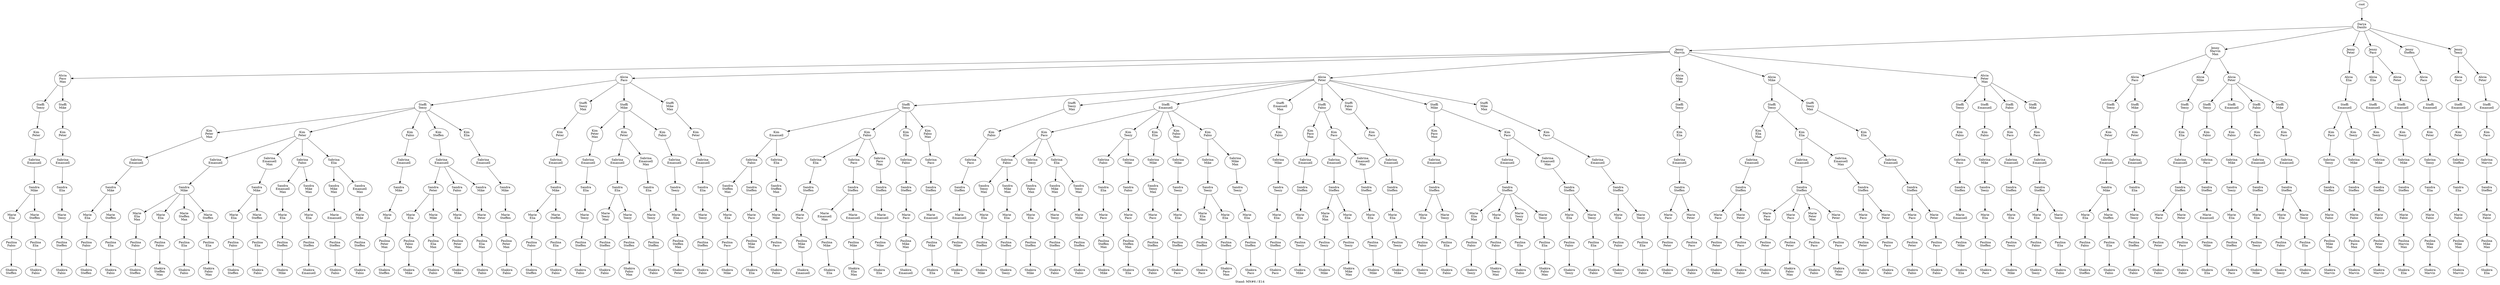 digraph D { labelloc="b"; label="Stand: MN#6 / E14"; ranksep=0.8;
"root/0"[label="Darya\nDanilo"]
"root" -> "root/0";
"root/0/4"[label="Jenny\nMarvin"]
"root/0" -> "root/0/4";
"root/0/4/6,10"[label="Alicia\nPaco\nMax"]
"root/0/4" -> "root/0/4/6,10";
"root/0/4/6,10/9"[label="Steffi\nTeezy"]
"root/0/4/6,10" -> "root/0/4/6,10/9";
"root/0/4/6,10/9/7"[label="Kim\nPeter"]
"root/0/4/6,10/9" -> "root/0/4/6,10/9/7";
"root/0/4/6,10/9/7/2"[label="Sabrina\nEmanuell"]
"root/0/4/6,10/9/7" -> "root/0/4/6,10/9/7/2";
"root/0/4/6,10/9/7/2/5"[label="Sandra\nMike"]
"root/0/4/6,10/9/7/2" -> "root/0/4/6,10/9/7/2/5";
"root/0/4/6,10/9/7/2/5/1"[label="Marie\nElia"]
"root/0/4/6,10/9/7/2/5" -> "root/0/4/6,10/9/7/2/5/1";
"root/0/4/6,10/9/7/2/5/1/3"[label="Paulina\nFabio"]
"root/0/4/6,10/9/7/2/5/1" -> "root/0/4/6,10/9/7/2/5/1/3";
"root/0/4/6,10/9/7/2/5/1/3/8"[label="Shakira\nSteffen"]
"root/0/4/6,10/9/7/2/5/1/3" -> "root/0/4/6,10/9/7/2/5/1/3/8";
"root/0/4,10"[label="Jenny\nMarvin\nMax"]
"root/0" -> "root/0/4,10";
"root/0/4,10/6"[label="Alicia\nPaco"]
"root/0/4,10" -> "root/0/4,10/6";
"root/0/4,10/6/9"[label="Steffi\nTeezy"]
"root/0/4,10/6" -> "root/0/4,10/6/9";
"root/0/4,10/6/9/7"[label="Kim\nPeter"]
"root/0/4,10/6/9" -> "root/0/4,10/6/9/7";
"root/0/4,10/6/9/7/2"[label="Sabrina\nEmanuell"]
"root/0/4,10/6/9/7" -> "root/0/4,10/6/9/7/2";
"root/0/4,10/6/9/7/2/5"[label="Sandra\nMike"]
"root/0/4,10/6/9/7/2" -> "root/0/4,10/6/9/7/2/5";
"root/0/4,10/6/9/7/2/5/1"[label="Marie\nElia"]
"root/0/4,10/6/9/7/2/5" -> "root/0/4,10/6/9/7/2/5/1";
"root/0/4,10/6/9/7/2/5/1/3"[label="Paulina\nFabio"]
"root/0/4,10/6/9/7/2/5/1" -> "root/0/4,10/6/9/7/2/5/1/3";
"root/0/4,10/6/9/7/2/5/1/3/8"[label="Shakira\nSteffen"]
"root/0/4,10/6/9/7/2/5/1/3" -> "root/0/4,10/6/9/7/2/5/1/3/8";
"root/0/4/6"[label="Alicia\nPaco"]
"root/0/4" -> "root/0/4/6";
"root/0/4/6/9"[label="Steffi\nTeezy"]
"root/0/4/6" -> "root/0/4/6/9";
"root/0/4/6/9/7,10"[label="Kim\nPeter\nMax"]
"root/0/4/6/9" -> "root/0/4/6/9/7,10";
"root/0/4/6/9/7,10/2"[label="Sabrina\nEmanuell"]
"root/0/4/6/9/7,10" -> "root/0/4/6/9/7,10/2";
"root/0/4/6/9/7,10/2/5"[label="Sandra\nMike"]
"root/0/4/6/9/7,10/2" -> "root/0/4/6/9/7,10/2/5";
"root/0/4/6/9/7,10/2/5/1"[label="Marie\nElia"]
"root/0/4/6/9/7,10/2/5" -> "root/0/4/6/9/7,10/2/5/1";
"root/0/4/6/9/7,10/2/5/1/3"[label="Paulina\nFabio"]
"root/0/4/6/9/7,10/2/5/1" -> "root/0/4/6/9/7,10/2/5/1/3";
"root/0/4/6/9/7,10/2/5/1/3/8"[label="Shakira\nSteffen"]
"root/0/4/6/9/7,10/2/5/1/3" -> "root/0/4/6/9/7,10/2/5/1/3/8";
"root/0/4/6/9/7"[label="Kim\nPeter"]
"root/0/4/6/9" -> "root/0/4/6/9/7";
"root/0/4/6/9/7/2"[label="Sabrina\nEmanuell"]
"root/0/4/6/9/7" -> "root/0/4/6/9/7/2";
"root/0/4/6/9/7/2/5"[label="Sandra\nMike"]
"root/0/4/6/9/7/2" -> "root/0/4/6/9/7/2/5";
"root/0/4/6/9/7/2/5/1,10"[label="Marie\nElia\nMax"]
"root/0/4/6/9/7/2/5" -> "root/0/4/6/9/7/2/5/1,10";
"root/0/4/6/9/7/2/5/1,10/3"[label="Paulina\nFabio"]
"root/0/4/6/9/7/2/5/1,10" -> "root/0/4/6/9/7/2/5/1,10/3";
"root/0/4/6/9/7/2/5/1,10/3/8"[label="Shakira\nSteffen"]
"root/0/4/6/9/7/2/5/1,10/3" -> "root/0/4/6/9/7/2/5/1,10/3/8";
"root/0/4/6/9/7/2,10"[label="Sabrina\nEmanuell\nMax"]
"root/0/4/6/9/7" -> "root/0/4/6/9/7/2,10";
"root/0/4/6/9/7/2,10/5"[label="Sandra\nMike"]
"root/0/4/6/9/7/2,10" -> "root/0/4/6/9/7/2,10/5";
"root/0/4/6/9/7/2,10/5/1"[label="Marie\nElia"]
"root/0/4/6/9/7/2,10/5" -> "root/0/4/6/9/7/2,10/5/1";
"root/0/4/6/9/7/2,10/5/1/3"[label="Paulina\nFabio"]
"root/0/4/6/9/7/2,10/5/1" -> "root/0/4/6/9/7/2,10/5/1/3";
"root/0/4/6/9/7/2,10/5/1/3/8"[label="Shakira\nSteffen"]
"root/0/4/6/9/7/2,10/5/1/3" -> "root/0/4/6/9/7/2,10/5/1/3/8";
"root/0/4/6/9/7/2/5/1"[label="Marie\nElia"]
"root/0/4/6/9/7/2/5" -> "root/0/4/6/9/7/2/5/1";
"root/0/4/6/9/7/2/5/1/3"[label="Paulina\nFabio"]
"root/0/4/6/9/7/2/5/1" -> "root/0/4/6/9/7/2/5/1/3";
"root/0/4/6/9/7/2/5/1/3/8,10"[label="Shakira\nSteffen\nMax"]
"root/0/4/6/9/7/2/5/1/3" -> "root/0/4/6/9/7/2/5/1/3/8,10";
"root/0/4/6/9,10"[label="Steffi\nTeezy\nMax"]
"root/0/4/6" -> "root/0/4/6/9,10";
"root/0/4/6/9,10/7"[label="Kim\nPeter"]
"root/0/4/6/9,10" -> "root/0/4/6/9,10/7";
"root/0/4/6/9,10/7/2"[label="Sabrina\nEmanuell"]
"root/0/4/6/9,10/7" -> "root/0/4/6/9,10/7/2";
"root/0/4/6/9,10/7/2/5"[label="Sandra\nMike"]
"root/0/4/6/9,10/7/2" -> "root/0/4/6/9,10/7/2/5";
"root/0/4/6/9,10/7/2/5/1"[label="Marie\nElia"]
"root/0/4/6/9,10/7/2/5" -> "root/0/4/6/9,10/7/2/5/1";
"root/0/4/6/9,10/7/2/5/1/3"[label="Paulina\nFabio"]
"root/0/4/6/9,10/7/2/5/1" -> "root/0/4/6/9,10/7/2/5/1/3";
"root/0/4/6/9,10/7/2/5/1/3/8"[label="Shakira\nSteffen"]
"root/0/4/6/9,10/7/2/5/1/3" -> "root/0/4/6/9,10/7/2/5/1/3/8";
"root/0/4/6/9/3"[label="Kim\nFabio"]
"root/0/4/6/9" -> "root/0/4/6/9/3";
"root/0/4/6/9/3/2"[label="Sabrina\nEmanuell"]
"root/0/4/6/9/3" -> "root/0/4/6/9/3/2";
"root/0/4/6/9/3/2/5"[label="Sandra\nMike"]
"root/0/4/6/9/3/2" -> "root/0/4/6/9/3/2/5";
"root/0/4/6/9/3/2/5/1"[label="Marie\nElia"]
"root/0/4/6/9/3/2/5" -> "root/0/4/6/9/3/2/5/1";
"root/0/4/6/9/3/2/5/1/7,10"[label="Paulina\nPeter\nMax"]
"root/0/4/6/9/3/2/5/1" -> "root/0/4/6/9/3/2/5/1/7,10";
"root/0/4/6/9/3/2/5/1/7,10/8"[label="Shakira\nSteffen"]
"root/0/4/6/9/3/2/5/1/7,10" -> "root/0/4/6/9/3/2/5/1/7,10/8";
"root/0/4/6/9/8"[label="Kim\nSteffen"]
"root/0/4/6/9" -> "root/0/4/6/9/8";
"root/0/4/6/9/8/2"[label="Sabrina\nEmanuell"]
"root/0/4/6/9/8" -> "root/0/4/6/9/8/2";
"root/0/4/6/9/8/2/7"[label="Sandra\nPeter"]
"root/0/4/6/9/8/2" -> "root/0/4/6/9/8/2/7";
"root/0/4/6/9/8/2/7/1"[label="Marie\nElia"]
"root/0/4/6/9/8/2/7" -> "root/0/4/6/9/8/2/7/1";
"root/0/4/6/9/8/2/7/1/3,10"[label="Paulina\nFabio\nMax"]
"root/0/4/6/9/8/2/7/1" -> "root/0/4/6/9/8/2/7/1/3,10";
"root/0/4/6/9/8/2/7/1/3,10/5"[label="Shakira\nMike"]
"root/0/4/6/9/8/2/7/1/3,10" -> "root/0/4/6/9/8/2/7/1/3,10/5";
"root/0/4/6/9/7/3"[label="Sabrina\nFabio"]
"root/0/4/6/9/7" -> "root/0/4/6/9/7/3";
"root/0/4/6/9/7/3/2,10"[label="Sandra\nEmanuell\nMax"]
"root/0/4/6/9/7/3" -> "root/0/4/6/9/7/3/2,10";
"root/0/4/6/9/7/3/2,10/1"[label="Marie\nElia"]
"root/0/4/6/9/7/3/2,10" -> "root/0/4/6/9/7/3/2,10/1";
"root/0/4/6/9/7/3/2,10/1/8"[label="Paulina\nSteffen"]
"root/0/4/6/9/7/3/2,10/1" -> "root/0/4/6/9/7/3/2,10/1/8";
"root/0/4/6/9/7/3/2,10/1/8/5"[label="Shakira\nMike"]
"root/0/4/6/9/7/3/2,10/1/8" -> "root/0/4/6/9/7/3/2,10/1/8/5";
"root/0/4/6/9/8/2/3"[label="Sandra\nFabio"]
"root/0/4/6/9/8/2" -> "root/0/4/6/9/8/2/3";
"root/0/4/6/9/8/2/3/1"[label="Marie\nElia"]
"root/0/4/6/9/8/2/3" -> "root/0/4/6/9/8/2/3/1";
"root/0/4/6/9/8/2/3/1/7,10"[label="Paulina\nPeter\nMax"]
"root/0/4/6/9/8/2/3/1" -> "root/0/4/6/9/8/2/3/1/7,10";
"root/0/4/6/9/8/2/3/1/7,10/5"[label="Shakira\nMike"]
"root/0/4/6/9/8/2/3/1/7,10" -> "root/0/4/6/9/8/2/3/1/7,10/5";
"root/0/4/7"[label="Alicia\nPeter"]
"root/0/4" -> "root/0/4/7";
"root/0/4/7/9"[label="Steffi\nTeezy"]
"root/0/4/7" -> "root/0/4/7/9";
"root/0/4/7/9/2"[label="Kim\nEmanuell"]
"root/0/4/7/9" -> "root/0/4/7/9/2";
"root/0/4/7/9/2/3"[label="Sabrina\nFabio"]
"root/0/4/7/9/2" -> "root/0/4/7/9/2/3";
"root/0/4/7/9/2/3/8,10"[label="Sandra\nSteffen\nMax"]
"root/0/4/7/9/2/3" -> "root/0/4/7/9/2/3/8,10";
"root/0/4/7/9/2/3/8,10/1"[label="Marie\nElia"]
"root/0/4/7/9/2/3/8,10" -> "root/0/4/7/9/2/3/8,10/1";
"root/0/4/7/9/2/3/8,10/1/6"[label="Paulina\nPaco"]
"root/0/4/7/9/2/3/8,10/1" -> "root/0/4/7/9/2/3/8,10/1/6";
"root/0/4/7/9/2/3/8,10/1/6/5"[label="Shakira\nMike"]
"root/0/4/7/9/2/3/8,10/1/6" -> "root/0/4/7/9/2/3/8,10/1/6/5";
"root/0/4/6/9/7/1"[label="Sabrina\nElia"]
"root/0/4/6/9/7" -> "root/0/4/6/9/7/1";
"root/0/4/6/9/7/1/5,10"[label="Sandra\nMike\nMax"]
"root/0/4/6/9/7/1" -> "root/0/4/6/9/7/1/5,10";
"root/0/4/6/9/7/1/5,10/2"[label="Marie\nEmanuell"]
"root/0/4/6/9/7/1/5,10" -> "root/0/4/6/9/7/1/5,10/2";
"root/0/4/6/9/7/1/5,10/2/8"[label="Paulina\nSteffen"]
"root/0/4/6/9/7/1/5,10/2" -> "root/0/4/6/9/7/1/5,10/2/8";
"root/0/4/6/9/7/1/5,10/2/8/3"[label="Shakira\nFabio"]
"root/0/4/6/9/7/1/5,10/2/8" -> "root/0/4/6/9/7/1/5,10/2/8/3";
"root/0/4/6/9/1"[label="Kim\nElia"]
"root/0/4/6/9" -> "root/0/4/6/9/1";
"root/0/4/6/9/1/2"[label="Sabrina\nEmanuell"]
"root/0/4/6/9/1" -> "root/0/4/6/9/1/2";
"root/0/4/6/9/1/2/5"[label="Sandra\nMike"]
"root/0/4/6/9/1/2" -> "root/0/4/6/9/1/2/5";
"root/0/4/6/9/1/2/5/8"[label="Marie\nSteffen"]
"root/0/4/6/9/1/2/5" -> "root/0/4/6/9/1/2/5/8";
"root/0/4/6/9/1/2/5/8/7,10"[label="Paulina\nPeter\nMax"]
"root/0/4/6/9/1/2/5/8" -> "root/0/4/6/9/1/2/5/8/7,10";
"root/0/4/6/9/1/2/5/8/7,10/3"[label="Shakira\nFabio"]
"root/0/4/6/9/1/2/5/8/7,10" -> "root/0/4/6/9/1/2/5/8/7,10/3";
"root/0/4/6/9/8/2/5"[label="Sandra\nMike"]
"root/0/4/6/9/8/2" -> "root/0/4/6/9/8/2/5";
"root/0/4/6/9/8/2/5/7"[label="Marie\nPeter"]
"root/0/4/6/9/8/2/5" -> "root/0/4/6/9/8/2/5/7";
"root/0/4/6/9/8/2/5/7/1,10"[label="Paulina\nElia\nMax"]
"root/0/4/6/9/8/2/5/7" -> "root/0/4/6/9/8/2/5/7/1,10";
"root/0/4/6/9/8/2/5/7/1,10/3"[label="Shakira\nFabio"]
"root/0/4/6/9/8/2/5/7/1,10" -> "root/0/4/6/9/8/2/5/7/1,10/3";
"root/0/4/6,10/9/7/2/5/8"[label="Marie\nSteffen"]
"root/0/4/6,10/9/7/2/5" -> "root/0/4/6,10/9/7/2/5/8";
"root/0/4/6,10/9/7/2/5/8/1"[label="Paulina\nElia"]
"root/0/4/6,10/9/7/2/5/8" -> "root/0/4/6,10/9/7/2/5/8/1";
"root/0/4/6,10/9/7/2/5/8/1/3"[label="Shakira\nFabio"]
"root/0/4/6,10/9/7/2/5/8/1" -> "root/0/4/6,10/9/7/2/5/8/1/3";
"root/0/4,10/6/9/7/2/5/8"[label="Marie\nSteffen"]
"root/0/4,10/6/9/7/2/5" -> "root/0/4,10/6/9/7/2/5/8";
"root/0/4,10/6/9/7/2/5/8/1"[label="Paulina\nElia"]
"root/0/4,10/6/9/7/2/5/8" -> "root/0/4,10/6/9/7/2/5/8/1";
"root/0/4,10/6/9/7/2/5/8/1/3"[label="Shakira\nFabio"]
"root/0/4,10/6/9/7/2/5/8/1" -> "root/0/4,10/6/9/7/2/5/8/1/3";
"root/0/4/6/9/7,10/2/5/8"[label="Marie\nSteffen"]
"root/0/4/6/9/7,10/2/5" -> "root/0/4/6/9/7,10/2/5/8";
"root/0/4/6/9/7,10/2/5/8/1"[label="Paulina\nElia"]
"root/0/4/6/9/7,10/2/5/8" -> "root/0/4/6/9/7,10/2/5/8/1";
"root/0/4/6/9/7,10/2/5/8/1/3"[label="Shakira\nFabio"]
"root/0/4/6/9/7,10/2/5/8/1" -> "root/0/4/6/9/7,10/2/5/8/1/3";
"root/0/4/6/9/7/2/5/8,10"[label="Marie\nSteffen\nMax"]
"root/0/4/6/9/7/2/5" -> "root/0/4/6/9/7/2/5/8,10";
"root/0/4/6/9/7/2/5/8,10/1"[label="Paulina\nElia"]
"root/0/4/6/9/7/2/5/8,10" -> "root/0/4/6/9/7/2/5/8,10/1";
"root/0/4/6/9/7/2/5/8,10/1/3"[label="Shakira\nFabio"]
"root/0/4/6/9/7/2/5/8,10/1" -> "root/0/4/6/9/7/2/5/8,10/1/3";
"root/0/4/6/9/7/2,10/5/8"[label="Marie\nSteffen"]
"root/0/4/6/9/7/2,10/5" -> "root/0/4/6/9/7/2,10/5/8";
"root/0/4/6/9/7/2,10/5/8/1"[label="Paulina\nElia"]
"root/0/4/6/9/7/2,10/5/8" -> "root/0/4/6/9/7/2,10/5/8/1";
"root/0/4/6/9/7/2,10/5/8/1/3"[label="Shakira\nFabio"]
"root/0/4/6/9/7/2,10/5/8/1" -> "root/0/4/6/9/7/2,10/5/8/1/3";
"root/0/4/6/9/7/2/5/8"[label="Marie\nSteffen"]
"root/0/4/6/9/7/2/5" -> "root/0/4/6/9/7/2/5/8";
"root/0/4/6/9/7/2/5/8/1"[label="Paulina\nElia"]
"root/0/4/6/9/7/2/5/8" -> "root/0/4/6/9/7/2/5/8/1";
"root/0/4/6/9/7/2/5/8/1/3,10"[label="Shakira\nFabio\nMax"]
"root/0/4/6/9/7/2/5/8/1" -> "root/0/4/6/9/7/2/5/8/1/3,10";
"root/0/4/6/9,10/7/2/5/8"[label="Marie\nSteffen"]
"root/0/4/6/9,10/7/2/5" -> "root/0/4/6/9,10/7/2/5/8";
"root/0/4/6/9,10/7/2/5/8/1"[label="Paulina\nElia"]
"root/0/4/6/9,10/7/2/5/8" -> "root/0/4/6/9,10/7/2/5/8/1";
"root/0/4/6/9,10/7/2/5/8/1/3"[label="Shakira\nFabio"]
"root/0/4/6/9,10/7/2/5/8/1" -> "root/0/4/6/9,10/7/2/5/8/1/3";
"root/0/4/7/9/2/1"[label="Sabrina\nElia"]
"root/0/4/7/9/2" -> "root/0/4/7/9/2/1";
"root/0/4/7/9/2/1/8,10"[label="Sandra\nSteffen\nMax"]
"root/0/4/7/9/2/1" -> "root/0/4/7/9/2/1/8,10";
"root/0/4/7/9/2/1/8,10/5"[label="Marie\nMike"]
"root/0/4/7/9/2/1/8,10" -> "root/0/4/7/9/2/1/8,10/5";
"root/0/4/7/9/2/1/8,10/5/6"[label="Paulina\nPaco"]
"root/0/4/7/9/2/1/8,10/5" -> "root/0/4/7/9/2/1/8,10/5/6";
"root/0/4/7/9/2/1/8,10/5/6/3"[label="Shakira\nFabio"]
"root/0/4/7/9/2/1/8,10/5/6" -> "root/0/4/7/9/2/1/8,10/5/6/3";
"root/0/4/5,10"[label="Alicia\nMike\nMax"]
"root/0/4" -> "root/0/4/5,10";
"root/0/4/5,10/9"[label="Steffi\nTeezy"]
"root/0/4/5,10" -> "root/0/4/5,10/9";
"root/0/4/5,10/9/1"[label="Kim\nElia"]
"root/0/4/5,10/9" -> "root/0/4/5,10/9/1";
"root/0/4/5,10/9/1/2"[label="Sabrina\nEmanuell"]
"root/0/4/5,10/9/1" -> "root/0/4/5,10/9/1/2";
"root/0/4/5,10/9/1/2/8"[label="Sandra\nSteffen"]
"root/0/4/5,10/9/1/2" -> "root/0/4/5,10/9/1/2/8";
"root/0/4/5,10/9/1/2/8/6"[label="Marie\nPaco"]
"root/0/4/5,10/9/1/2/8" -> "root/0/4/5,10/9/1/2/8/6";
"root/0/4/5,10/9/1/2/8/6/7"[label="Paulina\nPeter"]
"root/0/4/5,10/9/1/2/8/6" -> "root/0/4/5,10/9/1/2/8/6/7";
"root/0/4/5,10/9/1/2/8/6/7/3"[label="Shakira\nFabio"]
"root/0/4/5,10/9/1/2/8/6/7" -> "root/0/4/5,10/9/1/2/8/6/7/3";
"root/0/4,10/5"[label="Alicia\nMike"]
"root/0/4,10" -> "root/0/4,10/5";
"root/0/4,10/5/9"[label="Steffi\nTeezy"]
"root/0/4,10/5" -> "root/0/4,10/5/9";
"root/0/4,10/5/9/1"[label="Kim\nElia"]
"root/0/4,10/5/9" -> "root/0/4,10/5/9/1";
"root/0/4,10/5/9/1/2"[label="Sabrina\nEmanuell"]
"root/0/4,10/5/9/1" -> "root/0/4,10/5/9/1/2";
"root/0/4,10/5/9/1/2/8"[label="Sandra\nSteffen"]
"root/0/4,10/5/9/1/2" -> "root/0/4,10/5/9/1/2/8";
"root/0/4,10/5/9/1/2/8/6"[label="Marie\nPaco"]
"root/0/4,10/5/9/1/2/8" -> "root/0/4,10/5/9/1/2/8/6";
"root/0/4,10/5/9/1/2/8/6/7"[label="Paulina\nPeter"]
"root/0/4,10/5/9/1/2/8/6" -> "root/0/4,10/5/9/1/2/8/6/7";
"root/0/4,10/5/9/1/2/8/6/7/3"[label="Shakira\nFabio"]
"root/0/4,10/5/9/1/2/8/6/7" -> "root/0/4,10/5/9/1/2/8/6/7/3";
"root/0/4/5"[label="Alicia\nMike"]
"root/0/4" -> "root/0/4/5";
"root/0/4/5/9"[label="Steffi\nTeezy"]
"root/0/4/5" -> "root/0/4/5/9";
"root/0/4/5/9/1,10"[label="Kim\nElia\nMax"]
"root/0/4/5/9" -> "root/0/4/5/9/1,10";
"root/0/4/5/9/1,10/2"[label="Sabrina\nEmanuell"]
"root/0/4/5/9/1,10" -> "root/0/4/5/9/1,10/2";
"root/0/4/5/9/1,10/2/8"[label="Sandra\nSteffen"]
"root/0/4/5/9/1,10/2" -> "root/0/4/5/9/1,10/2/8";
"root/0/4/5/9/1,10/2/8/6"[label="Marie\nPaco"]
"root/0/4/5/9/1,10/2/8" -> "root/0/4/5/9/1,10/2/8/6";
"root/0/4/5/9/1,10/2/8/6/7"[label="Paulina\nPeter"]
"root/0/4/5/9/1,10/2/8/6" -> "root/0/4/5/9/1,10/2/8/6/7";
"root/0/4/5/9/1,10/2/8/6/7/3"[label="Shakira\nFabio"]
"root/0/4/5/9/1,10/2/8/6/7" -> "root/0/4/5/9/1,10/2/8/6/7/3";
"root/0/4/5/9/1"[label="Kim\nElia"]
"root/0/4/5/9" -> "root/0/4/5/9/1";
"root/0/4/5/9/1/2"[label="Sabrina\nEmanuell"]
"root/0/4/5/9/1" -> "root/0/4/5/9/1/2";
"root/0/4/5/9/1/2/8"[label="Sandra\nSteffen"]
"root/0/4/5/9/1/2" -> "root/0/4/5/9/1/2/8";
"root/0/4/5/9/1/2/8/6,10"[label="Marie\nPaco\nMax"]
"root/0/4/5/9/1/2/8" -> "root/0/4/5/9/1/2/8/6,10";
"root/0/4/5/9/1/2/8/6,10/7"[label="Paulina\nPeter"]
"root/0/4/5/9/1/2/8/6,10" -> "root/0/4/5/9/1/2/8/6,10/7";
"root/0/4/5/9/1/2/8/6,10/7/3"[label="Shakira\nFabio"]
"root/0/4/5/9/1/2/8/6,10/7" -> "root/0/4/5/9/1/2/8/6,10/7/3";
"root/0/4/5/9/1/2,10"[label="Sabrina\nEmanuell\nMax"]
"root/0/4/5/9/1" -> "root/0/4/5/9/1/2,10";
"root/0/4/5/9/1/2,10/8"[label="Sandra\nSteffen"]
"root/0/4/5/9/1/2,10" -> "root/0/4/5/9/1/2,10/8";
"root/0/4/5/9/1/2,10/8/6"[label="Marie\nPaco"]
"root/0/4/5/9/1/2,10/8" -> "root/0/4/5/9/1/2,10/8/6";
"root/0/4/5/9/1/2,10/8/6/7"[label="Paulina\nPeter"]
"root/0/4/5/9/1/2,10/8/6" -> "root/0/4/5/9/1/2,10/8/6/7";
"root/0/4/5/9/1/2,10/8/6/7/3"[label="Shakira\nFabio"]
"root/0/4/5/9/1/2,10/8/6/7" -> "root/0/4/5/9/1/2,10/8/6/7/3";
"root/0/4/5/9/1/2/8/6"[label="Marie\nPaco"]
"root/0/4/5/9/1/2/8" -> "root/0/4/5/9/1/2/8/6";
"root/0/4/5/9/1/2/8/6/7"[label="Paulina\nPeter"]
"root/0/4/5/9/1/2/8/6" -> "root/0/4/5/9/1/2/8/6/7";
"root/0/4/5/9/1/2/8/6/7/3,10"[label="Shakira\nFabio\nMax"]
"root/0/4/5/9/1/2/8/6/7" -> "root/0/4/5/9/1/2/8/6/7/3,10";
"root/0/4/5/9,10"[label="Steffi\nTeezy\nMax"]
"root/0/4/5" -> "root/0/4/5/9,10";
"root/0/4/5/9,10/1"[label="Kim\nElia"]
"root/0/4/5/9,10" -> "root/0/4/5/9,10/1";
"root/0/4/5/9,10/1/2"[label="Sabrina\nEmanuell"]
"root/0/4/5/9,10/1" -> "root/0/4/5/9,10/1/2";
"root/0/4/5/9,10/1/2/8"[label="Sandra\nSteffen"]
"root/0/4/5/9,10/1/2" -> "root/0/4/5/9,10/1/2/8";
"root/0/4/5/9,10/1/2/8/6"[label="Marie\nPaco"]
"root/0/4/5/9,10/1/2/8" -> "root/0/4/5/9,10/1/2/8/6";
"root/0/4/5/9,10/1/2/8/6/7"[label="Paulina\nPeter"]
"root/0/4/5/9,10/1/2/8/6" -> "root/0/4/5/9,10/1/2/8/6/7";
"root/0/4/5/9,10/1/2/8/6/7/3"[label="Shakira\nFabio"]
"root/0/4/5/9,10/1/2/8/6/7" -> "root/0/4/5/9,10/1/2/8/6/7/3";
"root/0/4/5,10/9/1/2/8/7"[label="Marie\nPeter"]
"root/0/4/5,10/9/1/2/8" -> "root/0/4/5,10/9/1/2/8/7";
"root/0/4/5,10/9/1/2/8/7/6"[label="Paulina\nPaco"]
"root/0/4/5,10/9/1/2/8/7" -> "root/0/4/5,10/9/1/2/8/7/6";
"root/0/4/5,10/9/1/2/8/7/6/3"[label="Shakira\nFabio"]
"root/0/4/5,10/9/1/2/8/7/6" -> "root/0/4/5,10/9/1/2/8/7/6/3";
"root/0/4,10/5/9/1/2/8/7"[label="Marie\nPeter"]
"root/0/4,10/5/9/1/2/8" -> "root/0/4,10/5/9/1/2/8/7";
"root/0/4,10/5/9/1/2/8/7/6"[label="Paulina\nPaco"]
"root/0/4,10/5/9/1/2/8/7" -> "root/0/4,10/5/9/1/2/8/7/6";
"root/0/4,10/5/9/1/2/8/7/6/3"[label="Shakira\nFabio"]
"root/0/4,10/5/9/1/2/8/7/6" -> "root/0/4,10/5/9/1/2/8/7/6/3";
"root/0/4/5/9/1,10/2/8/7"[label="Marie\nPeter"]
"root/0/4/5/9/1,10/2/8" -> "root/0/4/5/9/1,10/2/8/7";
"root/0/4/5/9/1,10/2/8/7/6"[label="Paulina\nPaco"]
"root/0/4/5/9/1,10/2/8/7" -> "root/0/4/5/9/1,10/2/8/7/6";
"root/0/4/5/9/1,10/2/8/7/6/3"[label="Shakira\nFabio"]
"root/0/4/5/9/1,10/2/8/7/6" -> "root/0/4/5/9/1,10/2/8/7/6/3";
"root/0/4/5/9/1/2/8/7,10"[label="Marie\nPeter\nMax"]
"root/0/4/5/9/1/2/8" -> "root/0/4/5/9/1/2/8/7,10";
"root/0/4/5/9/1/2/8/7,10/6"[label="Paulina\nPaco"]
"root/0/4/5/9/1/2/8/7,10" -> "root/0/4/5/9/1/2/8/7,10/6";
"root/0/4/5/9/1/2/8/7,10/6/3"[label="Shakira\nFabio"]
"root/0/4/5/9/1/2/8/7,10/6" -> "root/0/4/5/9/1/2/8/7,10/6/3";
"root/0/4/5/9/1/2,10/8/7"[label="Marie\nPeter"]
"root/0/4/5/9/1/2,10/8" -> "root/0/4/5/9/1/2,10/8/7";
"root/0/4/5/9/1/2,10/8/7/6"[label="Paulina\nPaco"]
"root/0/4/5/9/1/2,10/8/7" -> "root/0/4/5/9/1/2,10/8/7/6";
"root/0/4/5/9/1/2,10/8/7/6/3"[label="Shakira\nFabio"]
"root/0/4/5/9/1/2,10/8/7/6" -> "root/0/4/5/9/1/2,10/8/7/6/3";
"root/0/4/5/9/1/2/8/7"[label="Marie\nPeter"]
"root/0/4/5/9/1/2/8" -> "root/0/4/5/9/1/2/8/7";
"root/0/4/5/9/1/2/8/7/6"[label="Paulina\nPaco"]
"root/0/4/5/9/1/2/8/7" -> "root/0/4/5/9/1/2/8/7/6";
"root/0/4/5/9/1/2/8/7/6/3,10"[label="Shakira\nFabio\nMax"]
"root/0/4/5/9/1/2/8/7/6" -> "root/0/4/5/9/1/2/8/7/6/3,10";
"root/0/4/5/9,10/1/2/8/7"[label="Marie\nPeter"]
"root/0/4/5/9,10/1/2/8" -> "root/0/4/5/9,10/1/2/8/7";
"root/0/4/5/9,10/1/2/8/7/6"[label="Paulina\nPaco"]
"root/0/4/5/9,10/1/2/8/7" -> "root/0/4/5/9,10/1/2/8/7/6";
"root/0/4/5/9,10/1/2/8/7/6/3"[label="Shakira\nFabio"]
"root/0/4/5/9,10/1/2/8/7/6" -> "root/0/4/5/9,10/1/2/8/7/6/3";
"root/0/4/6/9/8/2/7/5"[label="Marie\nMike"]
"root/0/4/6/9/8/2/7" -> "root/0/4/6/9/8/2/7/5";
"root/0/4/6/9/8/2/7/5/1,10"[label="Paulina\nElia\nMax"]
"root/0/4/6/9/8/2/7/5" -> "root/0/4/6/9/8/2/7/5/1,10";
"root/0/4/6/9/8/2/7/5/1,10/3"[label="Shakira\nFabio"]
"root/0/4/6/9/8/2/7/5/1,10" -> "root/0/4/6/9/8/2/7/5/1,10/3";
"root/0/4/6/9/7/1/2,10"[label="Sandra\nEmanuell\nMax"]
"root/0/4/6/9/7/1" -> "root/0/4/6/9/7/1/2,10";
"root/0/4/6/9/7/1/2,10/5"[label="Marie\nMike"]
"root/0/4/6/9/7/1/2,10" -> "root/0/4/6/9/7/1/2,10/5";
"root/0/4/6/9/7/1/2,10/5/8"[label="Paulina\nSteffen"]
"root/0/4/6/9/7/1/2,10/5" -> "root/0/4/6/9/7/1/2,10/5/8";
"root/0/4/6/9/7/1/2,10/5/8/3"[label="Shakira\nFabio"]
"root/0/4/6/9/7/1/2,10/5/8" -> "root/0/4/6/9/7/1/2,10/5/8/3";
"root/0/4/6/9/7/3/5,10"[label="Sandra\nMike\nMax"]
"root/0/4/6/9/7/3" -> "root/0/4/6/9/7/3/5,10";
"root/0/4/6/9/7/3/5,10/1"[label="Marie\nElia"]
"root/0/4/6/9/7/3/5,10" -> "root/0/4/6/9/7/3/5,10/1";
"root/0/4/6/9/7/3/5,10/1/8"[label="Paulina\nSteffen"]
"root/0/4/6/9/7/3/5,10/1" -> "root/0/4/6/9/7/3/5,10/1/8";
"root/0/4/6/9/7/3/5,10/1/8/2"[label="Shakira\nEmanuell"]
"root/0/4/6/9/7/3/5,10/1/8" -> "root/0/4/6/9/7/3/5,10/1/8/2";
"root/0/4/7/9/3"[label="Kim\nFabio"]
"root/0/4/7/9" -> "root/0/4/7/9/3";
"root/0/4/7/9/3/1"[label="Sabrina\nElia"]
"root/0/4/7/9/3" -> "root/0/4/7/9/3/1";
"root/0/4/7/9/3/1/8"[label="Sandra\nSteffen"]
"root/0/4/7/9/3/1" -> "root/0/4/7/9/3/1/8";
"root/0/4/7/9/3/1/8/6"[label="Marie\nPaco"]
"root/0/4/7/9/3/1/8" -> "root/0/4/7/9/3/1/8/6";
"root/0/4/7/9/3/1/8/6/5,10"[label="Paulina\nMike\nMax"]
"root/0/4/7/9/3/1/8/6" -> "root/0/4/7/9/3/1/8/6/5,10";
"root/0/4/7/9/3/1/8/6/5,10/2"[label="Shakira\nEmanuell"]
"root/0/4/7/9/3/1/8/6/5,10" -> "root/0/4/7/9/3/1/8/6/5,10/2";
"root/0/4/7/9/1"[label="Kim\nElia"]
"root/0/4/7/9" -> "root/0/4/7/9/1";
"root/0/4/7/9/1/3"[label="Sabrina\nFabio"]
"root/0/4/7/9/1" -> "root/0/4/7/9/1/3";
"root/0/4/7/9/1/3/8"[label="Sandra\nSteffen"]
"root/0/4/7/9/1/3" -> "root/0/4/7/9/1/3/8";
"root/0/4/7/9/1/3/8/6"[label="Marie\nPaco"]
"root/0/4/7/9/1/3/8" -> "root/0/4/7/9/1/3/8/6";
"root/0/4/7/9/1/3/8/6/5,10"[label="Paulina\nMike\nMax"]
"root/0/4/7/9/1/3/8/6" -> "root/0/4/7/9/1/3/8/6/5,10";
"root/0/4/7/9/1/3/8/6/5,10/2"[label="Shakira\nEmanuell"]
"root/0/4/7/9/1/3/8/6/5,10" -> "root/0/4/7/9/1/3/8/6/5,10/2";
"root/0/4/7,10"[label="Alicia\nPeter\nMax"]
"root/0/4" -> "root/0/4/7,10";
"root/0/4/7,10/9"[label="Steffi\nTeezy"]
"root/0/4/7,10" -> "root/0/4/7,10/9";
"root/0/4/7,10/9/3"[label="Kim\nFabio"]
"root/0/4/7,10/9" -> "root/0/4/7,10/9/3";
"root/0/4/7,10/9/3/6"[label="Sabrina\nPaco"]
"root/0/4/7,10/9/3" -> "root/0/4/7,10/9/3/6";
"root/0/4/7,10/9/3/6/8"[label="Sandra\nSteffen"]
"root/0/4/7,10/9/3/6" -> "root/0/4/7,10/9/3/6/8";
"root/0/4/7,10/9/3/6/8/2"[label="Marie\nEmanuell"]
"root/0/4/7,10/9/3/6/8" -> "root/0/4/7,10/9/3/6/8/2";
"root/0/4/7,10/9/3/6/8/2/5"[label="Paulina\nMike"]
"root/0/4/7,10/9/3/6/8/2" -> "root/0/4/7,10/9/3/6/8/2/5";
"root/0/4/7,10/9/3/6/8/2/5/1"[label="Shakira\nElia"]
"root/0/4/7,10/9/3/6/8/2/5" -> "root/0/4/7,10/9/3/6/8/2/5/1";
"root/0/4,10/7"[label="Alicia\nPeter"]
"root/0/4,10" -> "root/0/4,10/7";
"root/0/4,10/7/9"[label="Steffi\nTeezy"]
"root/0/4,10/7" -> "root/0/4,10/7/9";
"root/0/4,10/7/9/3"[label="Kim\nFabio"]
"root/0/4,10/7/9" -> "root/0/4,10/7/9/3";
"root/0/4,10/7/9/3/6"[label="Sabrina\nPaco"]
"root/0/4,10/7/9/3" -> "root/0/4,10/7/9/3/6";
"root/0/4,10/7/9/3/6/8"[label="Sandra\nSteffen"]
"root/0/4,10/7/9/3/6" -> "root/0/4,10/7/9/3/6/8";
"root/0/4,10/7/9/3/6/8/2"[label="Marie\nEmanuell"]
"root/0/4,10/7/9/3/6/8" -> "root/0/4,10/7/9/3/6/8/2";
"root/0/4,10/7/9/3/6/8/2/5"[label="Paulina\nMike"]
"root/0/4,10/7/9/3/6/8/2" -> "root/0/4,10/7/9/3/6/8/2/5";
"root/0/4,10/7/9/3/6/8/2/5/1"[label="Shakira\nElia"]
"root/0/4,10/7/9/3/6/8/2/5" -> "root/0/4,10/7/9/3/6/8/2/5/1";
"root/0/4/7/9/3,10"[label="Kim\nFabio\nMax"]
"root/0/4/7/9" -> "root/0/4/7/9/3,10";
"root/0/4/7/9/3,10/6"[label="Sabrina\nPaco"]
"root/0/4/7/9/3,10" -> "root/0/4/7/9/3,10/6";
"root/0/4/7/9/3,10/6/8"[label="Sandra\nSteffen"]
"root/0/4/7/9/3,10/6" -> "root/0/4/7/9/3,10/6/8";
"root/0/4/7/9/3,10/6/8/2"[label="Marie\nEmanuell"]
"root/0/4/7/9/3,10/6/8" -> "root/0/4/7/9/3,10/6/8/2";
"root/0/4/7/9/3,10/6/8/2/5"[label="Paulina\nMike"]
"root/0/4/7/9/3,10/6/8/2" -> "root/0/4/7/9/3,10/6/8/2/5";
"root/0/4/7/9/3,10/6/8/2/5/1"[label="Shakira\nElia"]
"root/0/4/7/9/3,10/6/8/2/5" -> "root/0/4/7/9/3,10/6/8/2/5/1";
"root/0/4/7/9/3/6"[label="Sabrina\nPaco"]
"root/0/4/7/9/3" -> "root/0/4/7/9/3/6";
"root/0/4/7/9/3/6/8"[label="Sandra\nSteffen"]
"root/0/4/7/9/3/6" -> "root/0/4/7/9/3/6/8";
"root/0/4/7/9/3/6/8/2,10"[label="Marie\nEmanuell\nMax"]
"root/0/4/7/9/3/6/8" -> "root/0/4/7/9/3/6/8/2,10";
"root/0/4/7/9/3/6/8/2,10/5"[label="Paulina\nMike"]
"root/0/4/7/9/3/6/8/2,10" -> "root/0/4/7/9/3/6/8/2,10/5";
"root/0/4/7/9/3/6/8/2,10/5/1"[label="Shakira\nElia"]
"root/0/4/7/9/3/6/8/2,10/5" -> "root/0/4/7/9/3/6/8/2,10/5/1";
"root/0/4/7/9/3/6,10"[label="Sabrina\nPaco\nMax"]
"root/0/4/7/9/3" -> "root/0/4/7/9/3/6,10";
"root/0/4/7/9/3/6,10/8"[label="Sandra\nSteffen"]
"root/0/4/7/9/3/6,10" -> "root/0/4/7/9/3/6,10/8";
"root/0/4/7/9/3/6,10/8/2"[label="Marie\nEmanuell"]
"root/0/4/7/9/3/6,10/8" -> "root/0/4/7/9/3/6,10/8/2";
"root/0/4/7/9/3/6,10/8/2/5"[label="Paulina\nMike"]
"root/0/4/7/9/3/6,10/8/2" -> "root/0/4/7/9/3/6,10/8/2/5";
"root/0/4/7/9/3/6,10/8/2/5/1"[label="Shakira\nElia"]
"root/0/4/7/9/3/6,10/8/2/5" -> "root/0/4/7/9/3/6,10/8/2/5/1";
"root/0/4/7/9/3/6/8/2"[label="Marie\nEmanuell"]
"root/0/4/7/9/3/6/8" -> "root/0/4/7/9/3/6/8/2";
"root/0/4/7/9/3/6/8/2/5"[label="Paulina\nMike"]
"root/0/4/7/9/3/6/8/2" -> "root/0/4/7/9/3/6/8/2/5";
"root/0/4/7/9/3/6/8/2/5/1,10"[label="Shakira\nElia\nMax"]
"root/0/4/7/9/3/6/8/2/5" -> "root/0/4/7/9/3/6/8/2/5/1,10";
"root/0/4/7/9,10"[label="Steffi\nTeezy\nMax"]
"root/0/4/7" -> "root/0/4/7/9,10";
"root/0/4/7/9,10/3"[label="Kim\nFabio"]
"root/0/4/7/9,10" -> "root/0/4/7/9,10/3";
"root/0/4/7/9,10/3/6"[label="Sabrina\nPaco"]
"root/0/4/7/9,10/3" -> "root/0/4/7/9,10/3/6";
"root/0/4/7/9,10/3/6/8"[label="Sandra\nSteffen"]
"root/0/4/7/9,10/3/6" -> "root/0/4/7/9,10/3/6/8";
"root/0/4/7/9,10/3/6/8/2"[label="Marie\nEmanuell"]
"root/0/4/7/9,10/3/6/8" -> "root/0/4/7/9,10/3/6/8/2";
"root/0/4/7/9,10/3/6/8/2/5"[label="Paulina\nMike"]
"root/0/4/7/9,10/3/6/8/2" -> "root/0/4/7/9,10/3/6/8/2/5";
"root/0/4/7/9,10/3/6/8/2/5/1"[label="Shakira\nElia"]
"root/0/4/7/9,10/3/6/8/2/5" -> "root/0/4/7/9,10/3/6/8/2/5/1";
"root/0/4/7/9/2/3/8"[label="Sandra\nSteffen"]
"root/0/4/7/9/2/3" -> "root/0/4/7/9/2/3/8";
"root/0/4/7/9/2/3/8/6"[label="Marie\nPaco"]
"root/0/4/7/9/2/3/8" -> "root/0/4/7/9/2/3/8/6";
"root/0/4/7/9/2/3/8/6/5,10"[label="Paulina\nMike\nMax"]
"root/0/4/7/9/2/3/8/6" -> "root/0/4/7/9/2/3/8/6/5,10";
"root/0/4/7/9/2/3/8/6/5,10/1"[label="Shakira\nElia"]
"root/0/4/7/9/2/3/8/6/5,10" -> "root/0/4/7/9/2/3/8/6/5,10/1";
"root/0/4/7/2"[label="Steffi\nEmanuell"]
"root/0/4/7" -> "root/0/4/7/2";
"root/0/4/7/2/6"[label="Kim\nPaco"]
"root/0/4/7/2" -> "root/0/4/7/2/6";
"root/0/4/7/2/6/3"[label="Sabrina\nFabio"]
"root/0/4/7/2/6" -> "root/0/4/7/2/6/3";
"root/0/4/7/2/6/3/9,10"[label="Sandra\nTeezy\nMax"]
"root/0/4/7/2/6/3" -> "root/0/4/7/2/6/3/9,10";
"root/0/4/7/2/6/3/9,10/1"[label="Marie\nElia"]
"root/0/4/7/2/6/3/9,10" -> "root/0/4/7/2/6/3/9,10/1";
"root/0/4/7/2/6/3/9,10/1/8"[label="Paulina\nSteffen"]
"root/0/4/7/2/6/3/9,10/1" -> "root/0/4/7/2/6/3/9,10/1/8";
"root/0/4/7/2/6/3/9,10/1/8/5"[label="Shakira\nMike"]
"root/0/4/7/2/6/3/9,10/1/8" -> "root/0/4/7/2/6/3/9,10/1/8/5";
"root/0/4/7/2/9"[label="Kim\nTeezy"]
"root/0/4/7/2" -> "root/0/4/7/2/9";
"root/0/4/7/2/9/3"[label="Sabrina\nFabio"]
"root/0/4/7/2/9" -> "root/0/4/7/2/9/3";
"root/0/4/7/2/9/3/1"[label="Sandra\nElia"]
"root/0/4/7/2/9/3" -> "root/0/4/7/2/9/3/1";
"root/0/4/7/2/9/3/1/6"[label="Marie\nPaco"]
"root/0/4/7/2/9/3/1" -> "root/0/4/7/2/9/3/1/6";
"root/0/4/7/2/9/3/1/6/8,10"[label="Paulina\nSteffen\nMax"]
"root/0/4/7/2/9/3/1/6" -> "root/0/4/7/2/9/3/1/6/8,10";
"root/0/4/7/2/9/3/1/6/8,10/5"[label="Shakira\nMike"]
"root/0/4/7/2/9/3/1/6/8,10" -> "root/0/4/7/2/9/3/1/6/8,10/5";
"root/0/4/7/2/6/9"[label="Sabrina\nTeezy"]
"root/0/4/7/2/6" -> "root/0/4/7/2/6/9";
"root/0/4/7/2/6/9/3,10"[label="Sandra\nFabio\nMax"]
"root/0/4/7/2/6/9" -> "root/0/4/7/2/6/9/3,10";
"root/0/4/7/2/6/9/3,10/1"[label="Marie\nElia"]
"root/0/4/7/2/6/9/3,10" -> "root/0/4/7/2/6/9/3,10/1";
"root/0/4/7/2/6/9/3,10/1/8"[label="Paulina\nSteffen"]
"root/0/4/7/2/6/9/3,10/1" -> "root/0/4/7/2/6/9/3,10/1/8";
"root/0/4/7/2/6/9/3,10/1/8/5"[label="Shakira\nMike"]
"root/0/4/7/2/6/9/3,10/1/8" -> "root/0/4/7/2/6/9/3,10/1/8/5";
"root/0/7"[label="Jenny\nPeter"]
"root/0" -> "root/0/7";
"root/0/7/1"[label="Alicia\nElia"]
"root/0/7" -> "root/0/7/1";
"root/0/7/1/2"[label="Steffi\nEmanuell"]
"root/0/7/1" -> "root/0/7/1/2";
"root/0/7/1/2/6"[label="Kim\nPaco"]
"root/0/7/1/2" -> "root/0/7/1/2/6";
"root/0/7/1/2/6/9"[label="Sabrina\nTeezy"]
"root/0/7/1/2/6" -> "root/0/7/1/2/6/9";
"root/0/7/1/2/6/9/8"[label="Sandra\nSteffen"]
"root/0/7/1/2/6/9" -> "root/0/7/1/2/6/9/8";
"root/0/7/1/2/6/9/8/3"[label="Marie\nFabio"]
"root/0/7/1/2/6/9/8" -> "root/0/7/1/2/6/9/8/3";
"root/0/7/1/2/6/9/8/3/5,10"[label="Paulina\nMike\nMax"]
"root/0/7/1/2/6/9/8/3" -> "root/0/7/1/2/6/9/8/3/5,10";
"root/0/7/1/2/6/9/8/3/5,10/4"[label="Shakira\nMarvin"]
"root/0/7/1/2/6/9/8/3/5,10" -> "root/0/7/1/2/6/9/8/3/5,10/4";
"root/0/6"[label="Jenny\nPaco"]
"root/0" -> "root/0/6";
"root/0/6/1"[label="Alicia\nElia"]
"root/0/6" -> "root/0/6/1";
"root/0/6/1/2"[label="Steffi\nEmanuell"]
"root/0/6/1" -> "root/0/6/1/2";
"root/0/6/1/2/9"[label="Kim\nTeezy"]
"root/0/6/1/2" -> "root/0/6/1/2/9";
"root/0/6/1/2/9/5"[label="Sabrina\nMike"]
"root/0/6/1/2/9" -> "root/0/6/1/2/9/5";
"root/0/6/1/2/9/5/8"[label="Sandra\nSteffen"]
"root/0/6/1/2/9/5" -> "root/0/6/1/2/9/5/8";
"root/0/6/1/2/9/5/8/3"[label="Marie\nFabio"]
"root/0/6/1/2/9/5/8" -> "root/0/6/1/2/9/5/8/3";
"root/0/6/1/2/9/5/8/3/7,10"[label="Paulina\nPeter\nMax"]
"root/0/6/1/2/9/5/8/3" -> "root/0/6/1/2/9/5/8/3/7,10";
"root/0/6/1/2/9/5/8/3/7,10/4"[label="Shakira\nMarvin"]
"root/0/6/1/2/9/5/8/3/7,10" -> "root/0/6/1/2/9/5/8/3/7,10/4";
"root/0/7/1/2/9"[label="Kim\nTeezy"]
"root/0/7/1/2" -> "root/0/7/1/2/9";
"root/0/7/1/2/9/5"[label="Sabrina\nMike"]
"root/0/7/1/2/9" -> "root/0/7/1/2/9/5";
"root/0/7/1/2/9/5/8"[label="Sandra\nSteffen"]
"root/0/7/1/2/9/5" -> "root/0/7/1/2/9/5/8";
"root/0/7/1/2/9/5/8/3"[label="Marie\nFabio"]
"root/0/7/1/2/9/5/8" -> "root/0/7/1/2/9/5/8/3";
"root/0/7/1/2/9/5/8/3/6,10"[label="Paulina\nPaco\nMax"]
"root/0/7/1/2/9/5/8/3" -> "root/0/7/1/2/9/5/8/3/6,10";
"root/0/7/1/2/9/5/8/3/6,10/4"[label="Shakira\nMarvin"]
"root/0/7/1/2/9/5/8/3/6,10" -> "root/0/7/1/2/9/5/8/3/6,10/4";
"root/0/8"[label="Jenny\nSteffen"]
"root/0" -> "root/0/8";
"root/0/8/6"[label="Alicia\nPaco"]
"root/0/8" -> "root/0/8/6";
"root/0/8/6/2"[label="Steffi\nEmanuell"]
"root/0/8/6" -> "root/0/8/6/2";
"root/0/8/6/2/7"[label="Kim\nPeter"]
"root/0/8/6/2" -> "root/0/8/6/2/7";
"root/0/8/6/2/7/9"[label="Sabrina\nTeezy"]
"root/0/8/6/2/7" -> "root/0/8/6/2/7/9";
"root/0/8/6/2/7/9/1"[label="Sandra\nElia"]
"root/0/8/6/2/7/9" -> "root/0/8/6/2/7/9/1";
"root/0/8/6/2/7/9/1/3"[label="Marie\nFabio"]
"root/0/8/6/2/7/9/1" -> "root/0/8/6/2/7/9/1/3";
"root/0/8/6/2/7/9/1/3/5,10"[label="Paulina\nMike\nMax"]
"root/0/8/6/2/7/9/1/3" -> "root/0/8/6/2/7/9/1/3/5,10";
"root/0/8/6/2/7/9/1/3/5,10/4"[label="Shakira\nMarvin"]
"root/0/8/6/2/7/9/1/3/5,10" -> "root/0/8/6/2/7/9/1/3/5,10/4";
"root/0/9"[label="Jenny\nTeezy"]
"root/0" -> "root/0/9";
"root/0/9/6"[label="Alicia\nPaco"]
"root/0/9" -> "root/0/9/6";
"root/0/9/6/2"[label="Steffi\nEmanuell"]
"root/0/9/6" -> "root/0/9/6/2";
"root/0/9/6/2/7"[label="Kim\nPeter"]
"root/0/9/6/2" -> "root/0/9/6/2/7";
"root/0/9/6/2/7/8"[label="Sabrina\nSteffen"]
"root/0/9/6/2/7" -> "root/0/9/6/2/7/8";
"root/0/9/6/2/7/8/1"[label="Sandra\nElia"]
"root/0/9/6/2/7/8" -> "root/0/9/6/2/7/8/1";
"root/0/9/6/2/7/8/1/3"[label="Marie\nFabio"]
"root/0/9/6/2/7/8/1" -> "root/0/9/6/2/7/8/1/3";
"root/0/9/6/2/7/8/1/3/5,10"[label="Paulina\nMike\nMax"]
"root/0/9/6/2/7/8/1/3" -> "root/0/9/6/2/7/8/1/3/5,10";
"root/0/9/6/2/7/8/1/3/5,10/4"[label="Shakira\nMarvin"]
"root/0/9/6/2/7/8/1/3/5,10" -> "root/0/9/6/2/7/8/1/3/5,10/4";
"root/0/4/7/2/6/1"[label="Sabrina\nElia"]
"root/0/4/7/2/6" -> "root/0/4/7/2/6/1";
"root/0/4/7/2/6/1/5,10"[label="Sandra\nMike\nMax"]
"root/0/4/7/2/6/1" -> "root/0/4/7/2/6/1/5,10";
"root/0/4/7/2/6/1/5,10/9"[label="Marie\nTeezy"]
"root/0/4/7/2/6/1/5,10" -> "root/0/4/7/2/6/1/5,10/9";
"root/0/4/7/2/6/1/5,10/9/8"[label="Paulina\nSteffen"]
"root/0/4/7/2/6/1/5,10/9" -> "root/0/4/7/2/6/1/5,10/9/8";
"root/0/4/7/2/6/1/5,10/9/8/3"[label="Shakira\nFabio"]
"root/0/4/7/2/6/1/5,10/9/8" -> "root/0/4/7/2/6/1/5,10/9/8/3";
"root/0/4/7/2/1"[label="Kim\nElia"]
"root/0/4/7/2" -> "root/0/4/7/2/1";
"root/0/4/7/2/1/5"[label="Sabrina\nMike"]
"root/0/4/7/2/1" -> "root/0/4/7/2/1/5";
"root/0/4/7/2/1/5/9,10"[label="Sandra\nTeezy\nMax"]
"root/0/4/7/2/1/5" -> "root/0/4/7/2/1/5/9,10";
"root/0/4/7/2/1/5/9,10/6"[label="Marie\nPaco"]
"root/0/4/7/2/1/5/9,10" -> "root/0/4/7/2/1/5/9,10/6";
"root/0/4/7/2/1/5/9,10/6/8"[label="Paulina\nSteffen"]
"root/0/4/7/2/1/5/9,10/6" -> "root/0/4/7/2/1/5/9,10/6/8";
"root/0/4/7/2/1/5/9,10/6/8/3"[label="Shakira\nFabio"]
"root/0/4/7/2/1/5/9,10/6/8" -> "root/0/4/7/2/1/5/9,10/6/8/3";
"root/0/4/7/2/6/1/9,10"[label="Sandra\nTeezy\nMax"]
"root/0/4/7/2/6/1" -> "root/0/4/7/2/6/1/9,10";
"root/0/4/7/2/6/1/9,10/5"[label="Marie\nMike"]
"root/0/4/7/2/6/1/9,10" -> "root/0/4/7/2/6/1/9,10/5";
"root/0/4/7/2/6/1/9,10/5/8"[label="Paulina\nSteffen"]
"root/0/4/7/2/6/1/9,10/5" -> "root/0/4/7/2/6/1/9,10/5/8";
"root/0/4/7/2/6/1/9,10/5/8/3"[label="Shakira\nFabio"]
"root/0/4/7/2/6/1/9,10/5/8" -> "root/0/4/7/2/6/1/9,10/5/8/3";
"root/0/9/7"[label="Alicia\nPeter"]
"root/0/9" -> "root/0/9/7";
"root/0/9/7/2"[label="Steffi\nEmanuell"]
"root/0/9/7" -> "root/0/9/7/2";
"root/0/9/7/2/6"[label="Kim\nPaco"]
"root/0/9/7/2" -> "root/0/9/7/2/6";
"root/0/9/7/2/6/4"[label="Sabrina\nMarvin"]
"root/0/9/7/2/6" -> "root/0/9/7/2/6/4";
"root/0/9/7/2/6/4/8"[label="Sandra\nSteffen"]
"root/0/9/7/2/6/4" -> "root/0/9/7/2/6/4/8";
"root/0/9/7/2/6/4/8/3"[label="Marie\nFabio"]
"root/0/9/7/2/6/4/8" -> "root/0/9/7/2/6/4/8/3";
"root/0/9/7/2/6/4/8/3/5,10"[label="Paulina\nMike\nMax"]
"root/0/9/7/2/6/4/8/3" -> "root/0/9/7/2/6/4/8/3/5,10";
"root/0/9/7/2/6/4/8/3/5,10/1"[label="Shakira\nElia"]
"root/0/9/7/2/6/4/8/3/5,10" -> "root/0/9/7/2/6/4/8/3/5,10/1";
"root/0/6/7"[label="Alicia\nPeter"]
"root/0/6" -> "root/0/6/7";
"root/0/6/7/2"[label="Steffi\nEmanuell"]
"root/0/6/7" -> "root/0/6/7/2";
"root/0/6/7/2/9"[label="Kim\nTeezy"]
"root/0/6/7/2" -> "root/0/6/7/2/9";
"root/0/6/7/2/9/5"[label="Sabrina\nMike"]
"root/0/6/7/2/9" -> "root/0/6/7/2/9/5";
"root/0/6/7/2/9/5/8"[label="Sandra\nSteffen"]
"root/0/6/7/2/9/5" -> "root/0/6/7/2/9/5/8";
"root/0/6/7/2/9/5/8/3"[label="Marie\nFabio"]
"root/0/6/7/2/9/5/8" -> "root/0/6/7/2/9/5/8/3";
"root/0/6/7/2/9/5/8/3/4,10"[label="Paulina\nMarvin\nMax"]
"root/0/6/7/2/9/5/8/3" -> "root/0/6/7/2/9/5/8/3/4,10";
"root/0/6/7/2/9/5/8/3/4,10/1"[label="Shakira\nElia"]
"root/0/6/7/2/9/5/8/3/4,10" -> "root/0/6/7/2/9/5/8/3/4,10/1";
"root/0/4/7/2/9/5"[label="Sabrina\nMike"]
"root/0/4/7/2/9" -> "root/0/4/7/2/9/5";
"root/0/4/7/2/9/5/3"[label="Sandra\nFabio"]
"root/0/4/7/2/9/5" -> "root/0/4/7/2/9/5/3";
"root/0/4/7/2/9/5/3/6"[label="Marie\nPaco"]
"root/0/4/7/2/9/5/3" -> "root/0/4/7/2/9/5/3/6";
"root/0/4/7/2/9/5/3/6/8,10"[label="Paulina\nSteffen\nMax"]
"root/0/4/7/2/9/5/3/6" -> "root/0/4/7/2/9/5/3/6/8,10";
"root/0/4/7/2/9/5/3/6/8,10/1"[label="Shakira\nElia"]
"root/0/4/7/2/9/5/3/6/8,10" -> "root/0/4/7/2/9/5/3/6/8,10/1";
"root/0/4/7,10/2"[label="Steffi\nEmanuell"]
"root/0/4/7,10" -> "root/0/4/7,10/2";
"root/0/4/7,10/2/3"[label="Kim\nFabio"]
"root/0/4/7,10/2" -> "root/0/4/7,10/2/3";
"root/0/4/7,10/2/3/5"[label="Sabrina\nMike"]
"root/0/4/7,10/2/3" -> "root/0/4/7,10/2/3/5";
"root/0/4/7,10/2/3/5/9"[label="Sandra\nTeezy"]
"root/0/4/7,10/2/3/5" -> "root/0/4/7,10/2/3/5/9";
"root/0/4/7,10/2/3/5/9/1"[label="Marie\nElia"]
"root/0/4/7,10/2/3/5/9" -> "root/0/4/7,10/2/3/5/9/1";
"root/0/4/7,10/2/3/5/9/1/8"[label="Paulina\nSteffen"]
"root/0/4/7,10/2/3/5/9/1" -> "root/0/4/7,10/2/3/5/9/1/8";
"root/0/4/7,10/2/3/5/9/1/8/6"[label="Shakira\nPaco"]
"root/0/4/7,10/2/3/5/9/1/8" -> "root/0/4/7,10/2/3/5/9/1/8/6";
"root/0/4,10/7/2"[label="Steffi\nEmanuell"]
"root/0/4,10/7" -> "root/0/4,10/7/2";
"root/0/4,10/7/2/3"[label="Kim\nFabio"]
"root/0/4,10/7/2" -> "root/0/4,10/7/2/3";
"root/0/4,10/7/2/3/5"[label="Sabrina\nMike"]
"root/0/4,10/7/2/3" -> "root/0/4,10/7/2/3/5";
"root/0/4,10/7/2/3/5/9"[label="Sandra\nTeezy"]
"root/0/4,10/7/2/3/5" -> "root/0/4,10/7/2/3/5/9";
"root/0/4,10/7/2/3/5/9/1"[label="Marie\nElia"]
"root/0/4,10/7/2/3/5/9" -> "root/0/4,10/7/2/3/5/9/1";
"root/0/4,10/7/2/3/5/9/1/8"[label="Paulina\nSteffen"]
"root/0/4,10/7/2/3/5/9/1" -> "root/0/4,10/7/2/3/5/9/1/8";
"root/0/4,10/7/2/3/5/9/1/8/6"[label="Shakira\nPaco"]
"root/0/4,10/7/2/3/5/9/1/8" -> "root/0/4,10/7/2/3/5/9/1/8/6";
"root/0/4/7/2/3,10"[label="Kim\nFabio\nMax"]
"root/0/4/7/2" -> "root/0/4/7/2/3,10";
"root/0/4/7/2/3,10/5"[label="Sabrina\nMike"]
"root/0/4/7/2/3,10" -> "root/0/4/7/2/3,10/5";
"root/0/4/7/2/3,10/5/9"[label="Sandra\nTeezy"]
"root/0/4/7/2/3,10/5" -> "root/0/4/7/2/3,10/5/9";
"root/0/4/7/2/3,10/5/9/1"[label="Marie\nElia"]
"root/0/4/7/2/3,10/5/9" -> "root/0/4/7/2/3,10/5/9/1";
"root/0/4/7/2/3,10/5/9/1/8"[label="Paulina\nSteffen"]
"root/0/4/7/2/3,10/5/9/1" -> "root/0/4/7/2/3,10/5/9/1/8";
"root/0/4/7/2/3,10/5/9/1/8/6"[label="Shakira\nPaco"]
"root/0/4/7/2/3,10/5/9/1/8" -> "root/0/4/7/2/3,10/5/9/1/8/6";
"root/0/4/7/2/3"[label="Kim\nFabio"]
"root/0/4/7/2" -> "root/0/4/7/2/3";
"root/0/4/7/2/3/5"[label="Sabrina\nMike"]
"root/0/4/7/2/3" -> "root/0/4/7/2/3/5";
"root/0/4/7/2/3/5/9"[label="Sandra\nTeezy"]
"root/0/4/7/2/3/5" -> "root/0/4/7/2/3/5/9";
"root/0/4/7/2/3/5/9/1,10"[label="Marie\nElia\nMax"]
"root/0/4/7/2/3/5/9" -> "root/0/4/7/2/3/5/9/1,10";
"root/0/4/7/2/3/5/9/1,10/8"[label="Paulina\nSteffen"]
"root/0/4/7/2/3/5/9/1,10" -> "root/0/4/7/2/3/5/9/1,10/8";
"root/0/4/7/2/3/5/9/1,10/8/6"[label="Shakira\nPaco"]
"root/0/4/7/2/3/5/9/1,10/8" -> "root/0/4/7/2/3/5/9/1,10/8/6";
"root/0/4/7/2/3/5,10"[label="Sabrina\nMike\nMax"]
"root/0/4/7/2/3" -> "root/0/4/7/2/3/5,10";
"root/0/4/7/2/3/5,10/9"[label="Sandra\nTeezy"]
"root/0/4/7/2/3/5,10" -> "root/0/4/7/2/3/5,10/9";
"root/0/4/7/2/3/5,10/9/1"[label="Marie\nElia"]
"root/0/4/7/2/3/5,10/9" -> "root/0/4/7/2/3/5,10/9/1";
"root/0/4/7/2/3/5,10/9/1/8"[label="Paulina\nSteffen"]
"root/0/4/7/2/3/5,10/9/1" -> "root/0/4/7/2/3/5,10/9/1/8";
"root/0/4/7/2/3/5,10/9/1/8/6"[label="Shakira\nPaco"]
"root/0/4/7/2/3/5,10/9/1/8" -> "root/0/4/7/2/3/5,10/9/1/8/6";
"root/0/4/7/2/3/5/9/1"[label="Marie\nElia"]
"root/0/4/7/2/3/5/9" -> "root/0/4/7/2/3/5/9/1";
"root/0/4/7/2/3/5/9/1/8"[label="Paulina\nSteffen"]
"root/0/4/7/2/3/5/9/1" -> "root/0/4/7/2/3/5/9/1/8";
"root/0/4/7/2/3/5/9/1/8/6,10"[label="Shakira\nPaco\nMax"]
"root/0/4/7/2/3/5/9/1/8" -> "root/0/4/7/2/3/5/9/1/8/6,10";
"root/0/4/7/2,10"[label="Steffi\nEmanuell\nMax"]
"root/0/4/7" -> "root/0/4/7/2,10";
"root/0/4/7/2,10/3"[label="Kim\nFabio"]
"root/0/4/7/2,10" -> "root/0/4/7/2,10/3";
"root/0/4/7/2,10/3/5"[label="Sabrina\nMike"]
"root/0/4/7/2,10/3" -> "root/0/4/7/2,10/3/5";
"root/0/4/7/2,10/3/5/9"[label="Sandra\nTeezy"]
"root/0/4/7/2,10/3/5" -> "root/0/4/7/2,10/3/5/9";
"root/0/4/7/2,10/3/5/9/1"[label="Marie\nElia"]
"root/0/4/7/2,10/3/5/9" -> "root/0/4/7/2,10/3/5/9/1";
"root/0/4/7/2,10/3/5/9/1/8"[label="Paulina\nSteffen"]
"root/0/4/7/2,10/3/5/9/1" -> "root/0/4/7/2,10/3/5/9/1/8";
"root/0/4/7/2,10/3/5/9/1/8/6"[label="Shakira\nPaco"]
"root/0/4/7/2,10/3/5/9/1/8" -> "root/0/4/7/2,10/3/5/9/1/8/6";
"root/0/4/7/2/6/3/5,10"[label="Sandra\nMike\nMax"]
"root/0/4/7/2/6/3" -> "root/0/4/7/2/6/3/5,10";
"root/0/4/7/2/6/3/5,10/1"[label="Marie\nElia"]
"root/0/4/7/2/6/3/5,10" -> "root/0/4/7/2/6/3/5,10/1";
"root/0/4/7/2/6/3/5,10/1/8"[label="Paulina\nSteffen"]
"root/0/4/7/2/6/3/5,10/1" -> "root/0/4/7/2/6/3/5,10/1/8";
"root/0/4/7/2/6/3/5,10/1/8/9"[label="Shakira\nTeezy"]
"root/0/4/7/2/6/3/5,10/1/8" -> "root/0/4/7/2/6/3/5,10/1/8/9";
"root/0/4/7,10/3"[label="Steffi\nFabio"]
"root/0/4/7,10" -> "root/0/4/7,10/3";
"root/0/4/7,10/3/6"[label="Kim\nPaco"]
"root/0/4/7,10/3" -> "root/0/4/7,10/3/6";
"root/0/4/7,10/3/6/2"[label="Sabrina\nEmanuell"]
"root/0/4/7,10/3/6" -> "root/0/4/7,10/3/6/2";
"root/0/4/7,10/3/6/2/8"[label="Sandra\nSteffen"]
"root/0/4/7,10/3/6/2" -> "root/0/4/7,10/3/6/2/8";
"root/0/4/7,10/3/6/2/8/1"[label="Marie\nElia"]
"root/0/4/7,10/3/6/2/8" -> "root/0/4/7,10/3/6/2/8/1";
"root/0/4/7,10/3/6/2/8/1/9"[label="Paulina\nTeezy"]
"root/0/4/7,10/3/6/2/8/1" -> "root/0/4/7,10/3/6/2/8/1/9";
"root/0/4/7,10/3/6/2/8/1/9/5"[label="Shakira\nMike"]
"root/0/4/7,10/3/6/2/8/1/9" -> "root/0/4/7,10/3/6/2/8/1/9/5";
"root/0/4,10/7/3"[label="Steffi\nFabio"]
"root/0/4,10/7" -> "root/0/4,10/7/3";
"root/0/4,10/7/3/6"[label="Kim\nPaco"]
"root/0/4,10/7/3" -> "root/0/4,10/7/3/6";
"root/0/4,10/7/3/6/2"[label="Sabrina\nEmanuell"]
"root/0/4,10/7/3/6" -> "root/0/4,10/7/3/6/2";
"root/0/4,10/7/3/6/2/8"[label="Sandra\nSteffen"]
"root/0/4,10/7/3/6/2" -> "root/0/4,10/7/3/6/2/8";
"root/0/4,10/7/3/6/2/8/1"[label="Marie\nElia"]
"root/0/4,10/7/3/6/2/8" -> "root/0/4,10/7/3/6/2/8/1";
"root/0/4,10/7/3/6/2/8/1/9"[label="Paulina\nTeezy"]
"root/0/4,10/7/3/6/2/8/1" -> "root/0/4,10/7/3/6/2/8/1/9";
"root/0/4,10/7/3/6/2/8/1/9/5"[label="Shakira\nMike"]
"root/0/4,10/7/3/6/2/8/1/9" -> "root/0/4,10/7/3/6/2/8/1/9/5";
"root/0/4/7/3"[label="Steffi\nFabio"]
"root/0/4/7" -> "root/0/4/7/3";
"root/0/4/7/3/6,10"[label="Kim\nPaco\nMax"]
"root/0/4/7/3" -> "root/0/4/7/3/6,10";
"root/0/4/7/3/6,10/2"[label="Sabrina\nEmanuell"]
"root/0/4/7/3/6,10" -> "root/0/4/7/3/6,10/2";
"root/0/4/7/3/6,10/2/8"[label="Sandra\nSteffen"]
"root/0/4/7/3/6,10/2" -> "root/0/4/7/3/6,10/2/8";
"root/0/4/7/3/6,10/2/8/1"[label="Marie\nElia"]
"root/0/4/7/3/6,10/2/8" -> "root/0/4/7/3/6,10/2/8/1";
"root/0/4/7/3/6,10/2/8/1/9"[label="Paulina\nTeezy"]
"root/0/4/7/3/6,10/2/8/1" -> "root/0/4/7/3/6,10/2/8/1/9";
"root/0/4/7/3/6,10/2/8/1/9/5"[label="Shakira\nMike"]
"root/0/4/7/3/6,10/2/8/1/9" -> "root/0/4/7/3/6,10/2/8/1/9/5";
"root/0/4/7/3/6"[label="Kim\nPaco"]
"root/0/4/7/3" -> "root/0/4/7/3/6";
"root/0/4/7/3/6/2"[label="Sabrina\nEmanuell"]
"root/0/4/7/3/6" -> "root/0/4/7/3/6/2";
"root/0/4/7/3/6/2/8"[label="Sandra\nSteffen"]
"root/0/4/7/3/6/2" -> "root/0/4/7/3/6/2/8";
"root/0/4/7/3/6/2/8/1,10"[label="Marie\nElia\nMax"]
"root/0/4/7/3/6/2/8" -> "root/0/4/7/3/6/2/8/1,10";
"root/0/4/7/3/6/2/8/1,10/9"[label="Paulina\nTeezy"]
"root/0/4/7/3/6/2/8/1,10" -> "root/0/4/7/3/6/2/8/1,10/9";
"root/0/4/7/3/6/2/8/1,10/9/5"[label="Shakira\nMike"]
"root/0/4/7/3/6/2/8/1,10/9" -> "root/0/4/7/3/6/2/8/1,10/9/5";
"root/0/4/7/3/6/2,10"[label="Sabrina\nEmanuell\nMax"]
"root/0/4/7/3/6" -> "root/0/4/7/3/6/2,10";
"root/0/4/7/3/6/2,10/8"[label="Sandra\nSteffen"]
"root/0/4/7/3/6/2,10" -> "root/0/4/7/3/6/2,10/8";
"root/0/4/7/3/6/2,10/8/1"[label="Marie\nElia"]
"root/0/4/7/3/6/2,10/8" -> "root/0/4/7/3/6/2,10/8/1";
"root/0/4/7/3/6/2,10/8/1/9"[label="Paulina\nTeezy"]
"root/0/4/7/3/6/2,10/8/1" -> "root/0/4/7/3/6/2,10/8/1/9";
"root/0/4/7/3/6/2,10/8/1/9/5"[label="Shakira\nMike"]
"root/0/4/7/3/6/2,10/8/1/9" -> "root/0/4/7/3/6/2,10/8/1/9/5";
"root/0/4/7/3/6/2/8/1"[label="Marie\nElia"]
"root/0/4/7/3/6/2/8" -> "root/0/4/7/3/6/2/8/1";
"root/0/4/7/3/6/2/8/1/9"[label="Paulina\nTeezy"]
"root/0/4/7/3/6/2/8/1" -> "root/0/4/7/3/6/2/8/1/9";
"root/0/4/7/3/6/2/8/1/9/5,10"[label="Shakira\nMike\nMax"]
"root/0/4/7/3/6/2/8/1/9" -> "root/0/4/7/3/6/2/8/1/9/5,10";
"root/0/4/7/3,10"[label="Steffi\nFabio\nMax"]
"root/0/4/7" -> "root/0/4/7/3,10";
"root/0/4/7/3,10/6"[label="Kim\nPaco"]
"root/0/4/7/3,10" -> "root/0/4/7/3,10/6";
"root/0/4/7/3,10/6/2"[label="Sabrina\nEmanuell"]
"root/0/4/7/3,10/6" -> "root/0/4/7/3,10/6/2";
"root/0/4/7/3,10/6/2/8"[label="Sandra\nSteffen"]
"root/0/4/7/3,10/6/2" -> "root/0/4/7/3,10/6/2/8";
"root/0/4/7/3,10/6/2/8/1"[label="Marie\nElia"]
"root/0/4/7/3,10/6/2/8" -> "root/0/4/7/3,10/6/2/8/1";
"root/0/4/7/3,10/6/2/8/1/9"[label="Paulina\nTeezy"]
"root/0/4/7/3,10/6/2/8/1" -> "root/0/4/7/3,10/6/2/8/1/9";
"root/0/4/7/3,10/6/2/8/1/9/5"[label="Shakira\nMike"]
"root/0/4/7/3,10/6/2/8/1/9" -> "root/0/4/7/3,10/6/2/8/1/9/5";
"root/0/4/7,10/5"[label="Steffi\nMike"]
"root/0/4/7,10" -> "root/0/4/7,10/5";
"root/0/4/7,10/5/6"[label="Kim\nPaco"]
"root/0/4/7,10/5" -> "root/0/4/7,10/5/6";
"root/0/4/7,10/5/6/2"[label="Sabrina\nEmanuell"]
"root/0/4/7,10/5/6" -> "root/0/4/7,10/5/6/2";
"root/0/4/7,10/5/6/2/8"[label="Sandra\nSteffen"]
"root/0/4/7,10/5/6/2" -> "root/0/4/7,10/5/6/2/8";
"root/0/4/7,10/5/6/2/8/1"[label="Marie\nElia"]
"root/0/4/7,10/5/6/2/8" -> "root/0/4/7,10/5/6/2/8/1";
"root/0/4/7,10/5/6/2/8/1/3"[label="Paulina\nFabio"]
"root/0/4/7,10/5/6/2/8/1" -> "root/0/4/7,10/5/6/2/8/1/3";
"root/0/4/7,10/5/6/2/8/1/3/9"[label="Shakira\nTeezy"]
"root/0/4/7,10/5/6/2/8/1/3" -> "root/0/4/7,10/5/6/2/8/1/3/9";
"root/0/4,10/7/5"[label="Steffi\nMike"]
"root/0/4,10/7" -> "root/0/4,10/7/5";
"root/0/4,10/7/5/6"[label="Kim\nPaco"]
"root/0/4,10/7/5" -> "root/0/4,10/7/5/6";
"root/0/4,10/7/5/6/2"[label="Sabrina\nEmanuell"]
"root/0/4,10/7/5/6" -> "root/0/4,10/7/5/6/2";
"root/0/4,10/7/5/6/2/8"[label="Sandra\nSteffen"]
"root/0/4,10/7/5/6/2" -> "root/0/4,10/7/5/6/2/8";
"root/0/4,10/7/5/6/2/8/1"[label="Marie\nElia"]
"root/0/4,10/7/5/6/2/8" -> "root/0/4,10/7/5/6/2/8/1";
"root/0/4,10/7/5/6/2/8/1/3"[label="Paulina\nFabio"]
"root/0/4,10/7/5/6/2/8/1" -> "root/0/4,10/7/5/6/2/8/1/3";
"root/0/4,10/7/5/6/2/8/1/3/9"[label="Shakira\nTeezy"]
"root/0/4,10/7/5/6/2/8/1/3" -> "root/0/4,10/7/5/6/2/8/1/3/9";
"root/0/4/7/5"[label="Steffi\nMike"]
"root/0/4/7" -> "root/0/4/7/5";
"root/0/4/7/5/6,10"[label="Kim\nPaco\nMax"]
"root/0/4/7/5" -> "root/0/4/7/5/6,10";
"root/0/4/7/5/6,10/2"[label="Sabrina\nEmanuell"]
"root/0/4/7/5/6,10" -> "root/0/4/7/5/6,10/2";
"root/0/4/7/5/6,10/2/8"[label="Sandra\nSteffen"]
"root/0/4/7/5/6,10/2" -> "root/0/4/7/5/6,10/2/8";
"root/0/4/7/5/6,10/2/8/1"[label="Marie\nElia"]
"root/0/4/7/5/6,10/2/8" -> "root/0/4/7/5/6,10/2/8/1";
"root/0/4/7/5/6,10/2/8/1/3"[label="Paulina\nFabio"]
"root/0/4/7/5/6,10/2/8/1" -> "root/0/4/7/5/6,10/2/8/1/3";
"root/0/4/7/5/6,10/2/8/1/3/9"[label="Shakira\nTeezy"]
"root/0/4/7/5/6,10/2/8/1/3" -> "root/0/4/7/5/6,10/2/8/1/3/9";
"root/0/4/7/5/6"[label="Kim\nPaco"]
"root/0/4/7/5" -> "root/0/4/7/5/6";
"root/0/4/7/5/6/2"[label="Sabrina\nEmanuell"]
"root/0/4/7/5/6" -> "root/0/4/7/5/6/2";
"root/0/4/7/5/6/2/8"[label="Sandra\nSteffen"]
"root/0/4/7/5/6/2" -> "root/0/4/7/5/6/2/8";
"root/0/4/7/5/6/2/8/1,10"[label="Marie\nElia\nMax"]
"root/0/4/7/5/6/2/8" -> "root/0/4/7/5/6/2/8/1,10";
"root/0/4/7/5/6/2/8/1,10/3"[label="Paulina\nFabio"]
"root/0/4/7/5/6/2/8/1,10" -> "root/0/4/7/5/6/2/8/1,10/3";
"root/0/4/7/5/6/2/8/1,10/3/9"[label="Shakira\nTeezy"]
"root/0/4/7/5/6/2/8/1,10/3" -> "root/0/4/7/5/6/2/8/1,10/3/9";
"root/0/4/7/5/6/2,10"[label="Sabrina\nEmanuell\nMax"]
"root/0/4/7/5/6" -> "root/0/4/7/5/6/2,10";
"root/0/4/7/5/6/2,10/8"[label="Sandra\nSteffen"]
"root/0/4/7/5/6/2,10" -> "root/0/4/7/5/6/2,10/8";
"root/0/4/7/5/6/2,10/8/1"[label="Marie\nElia"]
"root/0/4/7/5/6/2,10/8" -> "root/0/4/7/5/6/2,10/8/1";
"root/0/4/7/5/6/2,10/8/1/3"[label="Paulina\nFabio"]
"root/0/4/7/5/6/2,10/8/1" -> "root/0/4/7/5/6/2,10/8/1/3";
"root/0/4/7/5/6/2,10/8/1/3/9"[label="Shakira\nTeezy"]
"root/0/4/7/5/6/2,10/8/1/3" -> "root/0/4/7/5/6/2,10/8/1/3/9";
"root/0/4/7/5/6/2/8/1"[label="Marie\nElia"]
"root/0/4/7/5/6/2/8" -> "root/0/4/7/5/6/2/8/1";
"root/0/4/7/5/6/2/8/1/3"[label="Paulina\nFabio"]
"root/0/4/7/5/6/2/8/1" -> "root/0/4/7/5/6/2/8/1/3";
"root/0/4/7/5/6/2/8/1/3/9,10"[label="Shakira\nTeezy\nMax"]
"root/0/4/7/5/6/2/8/1/3" -> "root/0/4/7/5/6/2/8/1/3/9,10";
"root/0/4/7/5,10"[label="Steffi\nMike\nMax"]
"root/0/4/7" -> "root/0/4/7/5,10";
"root/0/4/7/5,10/6"[label="Kim\nPaco"]
"root/0/4/7/5,10" -> "root/0/4/7/5,10/6";
"root/0/4/7/5,10/6/2"[label="Sabrina\nEmanuell"]
"root/0/4/7/5,10/6" -> "root/0/4/7/5,10/6/2";
"root/0/4/7/5,10/6/2/8"[label="Sandra\nSteffen"]
"root/0/4/7/5,10/6/2" -> "root/0/4/7/5,10/6/2/8";
"root/0/4/7/5,10/6/2/8/1"[label="Marie\nElia"]
"root/0/4/7/5,10/6/2/8" -> "root/0/4/7/5,10/6/2/8/1";
"root/0/4/7/5,10/6/2/8/1/3"[label="Paulina\nFabio"]
"root/0/4/7/5,10/6/2/8/1" -> "root/0/4/7/5,10/6/2/8/1/3";
"root/0/4/7/5,10/6/2/8/1/3/9"[label="Shakira\nTeezy"]
"root/0/4/7/5,10/6/2/8/1/3" -> "root/0/4/7/5,10/6/2/8/1/3/9";
"root/0/4/7,10/5/6/2/8/9"[label="Marie\nTeezy"]
"root/0/4/7,10/5/6/2/8" -> "root/0/4/7,10/5/6/2/8/9";
"root/0/4/7,10/5/6/2/8/9/1"[label="Paulina\nElia"]
"root/0/4/7,10/5/6/2/8/9" -> "root/0/4/7,10/5/6/2/8/9/1";
"root/0/4/7,10/5/6/2/8/9/1/3"[label="Shakira\nFabio"]
"root/0/4/7,10/5/6/2/8/9/1" -> "root/0/4/7,10/5/6/2/8/9/1/3";
"root/0/4,10/7/5/6/2/8/9"[label="Marie\nTeezy"]
"root/0/4,10/7/5/6/2/8" -> "root/0/4,10/7/5/6/2/8/9";
"root/0/4,10/7/5/6/2/8/9/1"[label="Paulina\nElia"]
"root/0/4,10/7/5/6/2/8/9" -> "root/0/4,10/7/5/6/2/8/9/1";
"root/0/4,10/7/5/6/2/8/9/1/3"[label="Shakira\nFabio"]
"root/0/4,10/7/5/6/2/8/9/1" -> "root/0/4,10/7/5/6/2/8/9/1/3";
"root/0/4/7/5/6,10/2/8/9"[label="Marie\nTeezy"]
"root/0/4/7/5/6,10/2/8" -> "root/0/4/7/5/6,10/2/8/9";
"root/0/4/7/5/6,10/2/8/9/1"[label="Paulina\nElia"]
"root/0/4/7/5/6,10/2/8/9" -> "root/0/4/7/5/6,10/2/8/9/1";
"root/0/4/7/5/6,10/2/8/9/1/3"[label="Shakira\nFabio"]
"root/0/4/7/5/6,10/2/8/9/1" -> "root/0/4/7/5/6,10/2/8/9/1/3";
"root/0/4/7/5/6/2/8/9,10"[label="Marie\nTeezy\nMax"]
"root/0/4/7/5/6/2/8" -> "root/0/4/7/5/6/2/8/9,10";
"root/0/4/7/5/6/2/8/9,10/1"[label="Paulina\nElia"]
"root/0/4/7/5/6/2/8/9,10" -> "root/0/4/7/5/6/2/8/9,10/1";
"root/0/4/7/5/6/2/8/9,10/1/3"[label="Shakira\nFabio"]
"root/0/4/7/5/6/2/8/9,10/1" -> "root/0/4/7/5/6/2/8/9,10/1/3";
"root/0/4/7/5/6/2,10/8/9"[label="Marie\nTeezy"]
"root/0/4/7/5/6/2,10/8" -> "root/0/4/7/5/6/2,10/8/9";
"root/0/4/7/5/6/2,10/8/9/1"[label="Paulina\nElia"]
"root/0/4/7/5/6/2,10/8/9" -> "root/0/4/7/5/6/2,10/8/9/1";
"root/0/4/7/5/6/2,10/8/9/1/3"[label="Shakira\nFabio"]
"root/0/4/7/5/6/2,10/8/9/1" -> "root/0/4/7/5/6/2,10/8/9/1/3";
"root/0/4/7/5/6/2/8/9"[label="Marie\nTeezy"]
"root/0/4/7/5/6/2/8" -> "root/0/4/7/5/6/2/8/9";
"root/0/4/7/5/6/2/8/9/1"[label="Paulina\nElia"]
"root/0/4/7/5/6/2/8/9" -> "root/0/4/7/5/6/2/8/9/1";
"root/0/4/7/5/6/2/8/9/1/3,10"[label="Shakira\nFabio\nMax"]
"root/0/4/7/5/6/2/8/9/1" -> "root/0/4/7/5/6/2/8/9/1/3,10";
"root/0/4/7/5,10/6/2/8/9"[label="Marie\nTeezy"]
"root/0/4/7/5,10/6/2/8" -> "root/0/4/7/5,10/6/2/8/9";
"root/0/4/7/5,10/6/2/8/9/1"[label="Paulina\nElia"]
"root/0/4/7/5,10/6/2/8/9" -> "root/0/4/7/5,10/6/2/8/9/1";
"root/0/4/7/5,10/6/2/8/9/1/3"[label="Shakira\nFabio"]
"root/0/4/7/5,10/6/2/8/9/1" -> "root/0/4/7/5,10/6/2/8/9/1/3";
"root/0/4/6,10/5"[label="Steffi\nMike"]
"root/0/4/6,10" -> "root/0/4/6,10/5";
"root/0/4/6,10/5/7"[label="Kim\nPeter"]
"root/0/4/6,10/5" -> "root/0/4/6,10/5/7";
"root/0/4/6,10/5/7/2"[label="Sabrina\nEmanuell"]
"root/0/4/6,10/5/7" -> "root/0/4/6,10/5/7/2";
"root/0/4/6,10/5/7/2/1"[label="Sandra\nElia"]
"root/0/4/6,10/5/7/2" -> "root/0/4/6,10/5/7/2/1";
"root/0/4/6,10/5/7/2/1/9"[label="Marie\nTeezy"]
"root/0/4/6,10/5/7/2/1" -> "root/0/4/6,10/5/7/2/1/9";
"root/0/4/6,10/5/7/2/1/9/8"[label="Paulina\nSteffen"]
"root/0/4/6,10/5/7/2/1/9" -> "root/0/4/6,10/5/7/2/1/9/8";
"root/0/4/6,10/5/7/2/1/9/8/3"[label="Shakira\nFabio"]
"root/0/4/6,10/5/7/2/1/9/8" -> "root/0/4/6,10/5/7/2/1/9/8/3";
"root/0/4,10/6/5"[label="Steffi\nMike"]
"root/0/4,10/6" -> "root/0/4,10/6/5";
"root/0/4,10/6/5/7"[label="Kim\nPeter"]
"root/0/4,10/6/5" -> "root/0/4,10/6/5/7";
"root/0/4,10/6/5/7/2"[label="Sabrina\nEmanuell"]
"root/0/4,10/6/5/7" -> "root/0/4,10/6/5/7/2";
"root/0/4,10/6/5/7/2/1"[label="Sandra\nElia"]
"root/0/4,10/6/5/7/2" -> "root/0/4,10/6/5/7/2/1";
"root/0/4,10/6/5/7/2/1/9"[label="Marie\nTeezy"]
"root/0/4,10/6/5/7/2/1" -> "root/0/4,10/6/5/7/2/1/9";
"root/0/4,10/6/5/7/2/1/9/8"[label="Paulina\nSteffen"]
"root/0/4,10/6/5/7/2/1/9" -> "root/0/4,10/6/5/7/2/1/9/8";
"root/0/4,10/6/5/7/2/1/9/8/3"[label="Shakira\nFabio"]
"root/0/4,10/6/5/7/2/1/9/8" -> "root/0/4,10/6/5/7/2/1/9/8/3";
"root/0/4/6/5"[label="Steffi\nMike"]
"root/0/4/6" -> "root/0/4/6/5";
"root/0/4/6/5/7,10"[label="Kim\nPeter\nMax"]
"root/0/4/6/5" -> "root/0/4/6/5/7,10";
"root/0/4/6/5/7,10/2"[label="Sabrina\nEmanuell"]
"root/0/4/6/5/7,10" -> "root/0/4/6/5/7,10/2";
"root/0/4/6/5/7,10/2/1"[label="Sandra\nElia"]
"root/0/4/6/5/7,10/2" -> "root/0/4/6/5/7,10/2/1";
"root/0/4/6/5/7,10/2/1/9"[label="Marie\nTeezy"]
"root/0/4/6/5/7,10/2/1" -> "root/0/4/6/5/7,10/2/1/9";
"root/0/4/6/5/7,10/2/1/9/8"[label="Paulina\nSteffen"]
"root/0/4/6/5/7,10/2/1/9" -> "root/0/4/6/5/7,10/2/1/9/8";
"root/0/4/6/5/7,10/2/1/9/8/3"[label="Shakira\nFabio"]
"root/0/4/6/5/7,10/2/1/9/8" -> "root/0/4/6/5/7,10/2/1/9/8/3";
"root/0/4/6/5/7"[label="Kim\nPeter"]
"root/0/4/6/5" -> "root/0/4/6/5/7";
"root/0/4/6/5/7/2"[label="Sabrina\nEmanuell"]
"root/0/4/6/5/7" -> "root/0/4/6/5/7/2";
"root/0/4/6/5/7/2/1"[label="Sandra\nElia"]
"root/0/4/6/5/7/2" -> "root/0/4/6/5/7/2/1";
"root/0/4/6/5/7/2/1/9,10"[label="Marie\nTeezy\nMax"]
"root/0/4/6/5/7/2/1" -> "root/0/4/6/5/7/2/1/9,10";
"root/0/4/6/5/7/2/1/9,10/8"[label="Paulina\nSteffen"]
"root/0/4/6/5/7/2/1/9,10" -> "root/0/4/6/5/7/2/1/9,10/8";
"root/0/4/6/5/7/2/1/9,10/8/3"[label="Shakira\nFabio"]
"root/0/4/6/5/7/2/1/9,10/8" -> "root/0/4/6/5/7/2/1/9,10/8/3";
"root/0/4/6/5/7/2,10"[label="Sabrina\nEmanuell\nMax"]
"root/0/4/6/5/7" -> "root/0/4/6/5/7/2,10";
"root/0/4/6/5/7/2,10/1"[label="Sandra\nElia"]
"root/0/4/6/5/7/2,10" -> "root/0/4/6/5/7/2,10/1";
"root/0/4/6/5/7/2,10/1/9"[label="Marie\nTeezy"]
"root/0/4/6/5/7/2,10/1" -> "root/0/4/6/5/7/2,10/1/9";
"root/0/4/6/5/7/2,10/1/9/8"[label="Paulina\nSteffen"]
"root/0/4/6/5/7/2,10/1/9" -> "root/0/4/6/5/7/2,10/1/9/8";
"root/0/4/6/5/7/2,10/1/9/8/3"[label="Shakira\nFabio"]
"root/0/4/6/5/7/2,10/1/9/8" -> "root/0/4/6/5/7/2,10/1/9/8/3";
"root/0/4/6/5/7/2/1/9"[label="Marie\nTeezy"]
"root/0/4/6/5/7/2/1" -> "root/0/4/6/5/7/2/1/9";
"root/0/4/6/5/7/2/1/9/8"[label="Paulina\nSteffen"]
"root/0/4/6/5/7/2/1/9" -> "root/0/4/6/5/7/2/1/9/8";
"root/0/4/6/5/7/2/1/9/8/3,10"[label="Shakira\nFabio\nMax"]
"root/0/4/6/5/7/2/1/9/8" -> "root/0/4/6/5/7/2/1/9/8/3,10";
"root/0/4/6/5,10"[label="Steffi\nMike\nMax"]
"root/0/4/6" -> "root/0/4/6/5,10";
"root/0/4/6/5,10/7"[label="Kim\nPeter"]
"root/0/4/6/5,10" -> "root/0/4/6/5,10/7";
"root/0/4/6/5,10/7/2"[label="Sabrina\nEmanuell"]
"root/0/4/6/5,10/7" -> "root/0/4/6/5,10/7/2";
"root/0/4/6/5,10/7/2/1"[label="Sandra\nElia"]
"root/0/4/6/5,10/7/2" -> "root/0/4/6/5,10/7/2/1";
"root/0/4/6/5,10/7/2/1/9"[label="Marie\nTeezy"]
"root/0/4/6/5,10/7/2/1" -> "root/0/4/6/5,10/7/2/1/9";
"root/0/4/6/5,10/7/2/1/9/8"[label="Paulina\nSteffen"]
"root/0/4/6/5,10/7/2/1/9" -> "root/0/4/6/5,10/7/2/1/9/8";
"root/0/4/6/5,10/7/2/1/9/8/3"[label="Shakira\nFabio"]
"root/0/4/6/5,10/7/2/1/9/8" -> "root/0/4/6/5,10/7/2/1/9/8/3";
"root/0/4/6/5/3"[label="Kim\nFabio"]
"root/0/4/6/5" -> "root/0/4/6/5/3";
"root/0/4/6/5/3/2"[label="Sabrina\nEmanuell"]
"root/0/4/6/5/3" -> "root/0/4/6/5/3/2";
"root/0/4/6/5/3/2/9"[label="Sandra\nTeezy"]
"root/0/4/6/5/3/2" -> "root/0/4/6/5/3/2/9";
"root/0/4/6/5/3/2/9/1"[label="Marie\nElia"]
"root/0/4/6/5/3/2/9" -> "root/0/4/6/5/3/2/9/1";
"root/0/4/6/5/3/2/9/1/8,10"[label="Paulina\nSteffen\nMax"]
"root/0/4/6/5/3/2/9/1" -> "root/0/4/6/5/3/2/9/1/8,10";
"root/0/4/6/5/3/2/9/1/8,10/7"[label="Shakira\nPeter"]
"root/0/4/6/5/3/2/9/1/8,10" -> "root/0/4/6/5/3/2/9/1/8,10/7";
}
